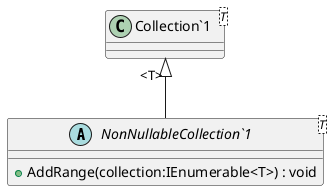 @startuml
abstract class "NonNullableCollection`1"<T> {
    + AddRange(collection:IEnumerable<T>) : void
}
class "Collection`1"<T> {
}
"Collection`1" "<T>" <|-- "NonNullableCollection`1"
@enduml
